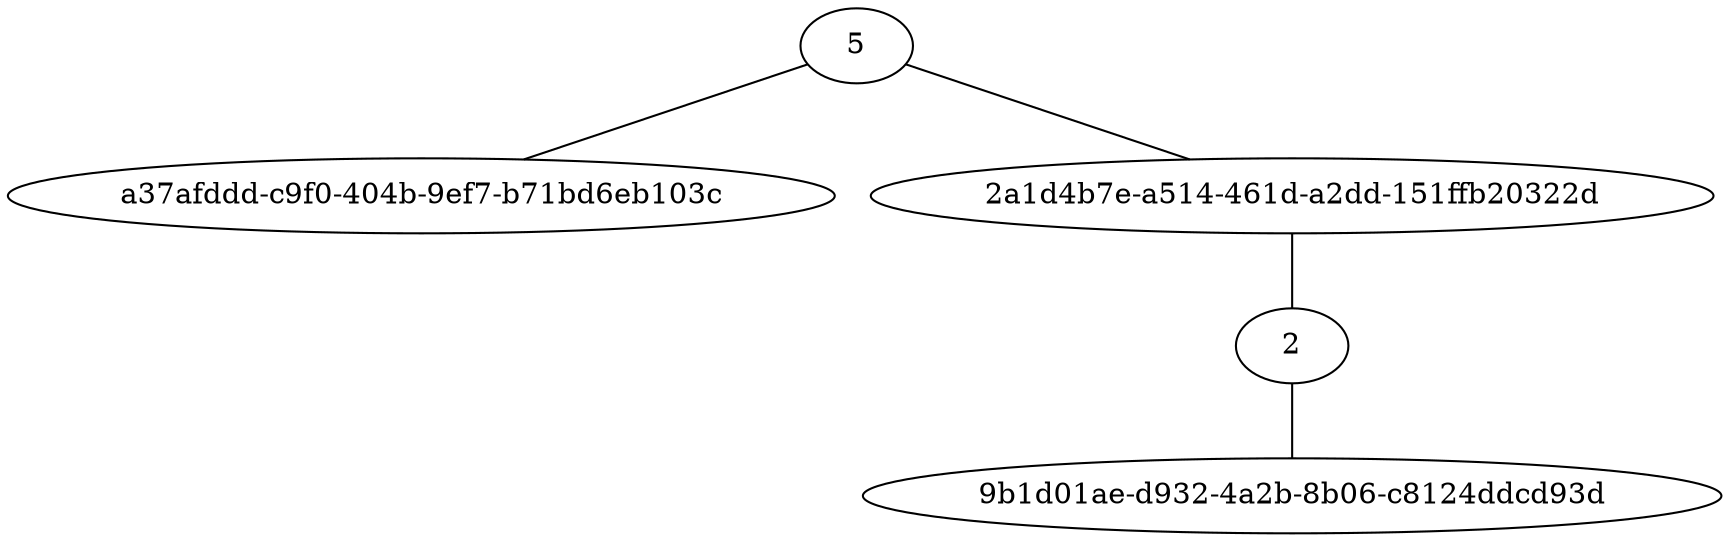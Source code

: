 graph "" {
     "a37afdddc9f0404b9ef7b71bd6eb103c" [label="a37afddd-c9f0-404b-9ef7-b71bd6eb103c" ];
    "2a1d4b7ea514461da2dd151ffb20322d" [label="2a1d4b7e-a514-461d-a2dd-151ffb20322d" ];
    "9b1d01aed9324a2b8b06c8124ddcd93d" [label="9b1d01ae-d932-4a2b-8b06-c8124ddcd93d" ];
    "056e6dce072348b4b4c26ef95bc090b2" [label="5" ];
    "40a7039f8a2142e1b7cbba0f6dec015f" [label="2" ];
    "056e6dce072348b4b4c26ef95bc090b2" -- "a37afdddc9f0404b9ef7b71bd6eb103c" [label="" ]
    "2a1d4b7ea514461da2dd151ffb20322d" -- "40a7039f8a2142e1b7cbba0f6dec015f" [label="" ]
    "056e6dce072348b4b4c26ef95bc090b2" -- "2a1d4b7ea514461da2dd151ffb20322d" [label="" ]
    "40a7039f8a2142e1b7cbba0f6dec015f" -- "9b1d01aed9324a2b8b06c8124ddcd93d" [label="" ]
}
